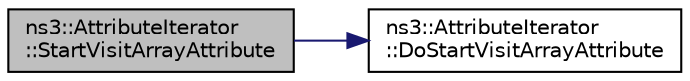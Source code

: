 digraph "ns3::AttributeIterator::StartVisitArrayAttribute"
{
  edge [fontname="Helvetica",fontsize="10",labelfontname="Helvetica",labelfontsize="10"];
  node [fontname="Helvetica",fontsize="10",shape=record];
  rankdir="LR";
  Node1 [label="ns3::AttributeIterator\l::StartVisitArrayAttribute",height=0.2,width=0.4,color="black", fillcolor="grey75", style="filled", fontcolor="black"];
  Node1 -> Node2 [color="midnightblue",fontsize="10",style="solid"];
  Node2 [label="ns3::AttributeIterator\l::DoStartVisitArrayAttribute",height=0.2,width=0.4,color="black", fillcolor="white", style="filled",URL="$d0/de5/classns3_1_1AttributeIterator.html#aee1c22a578b81f11e10342465e1ba424"];
}
